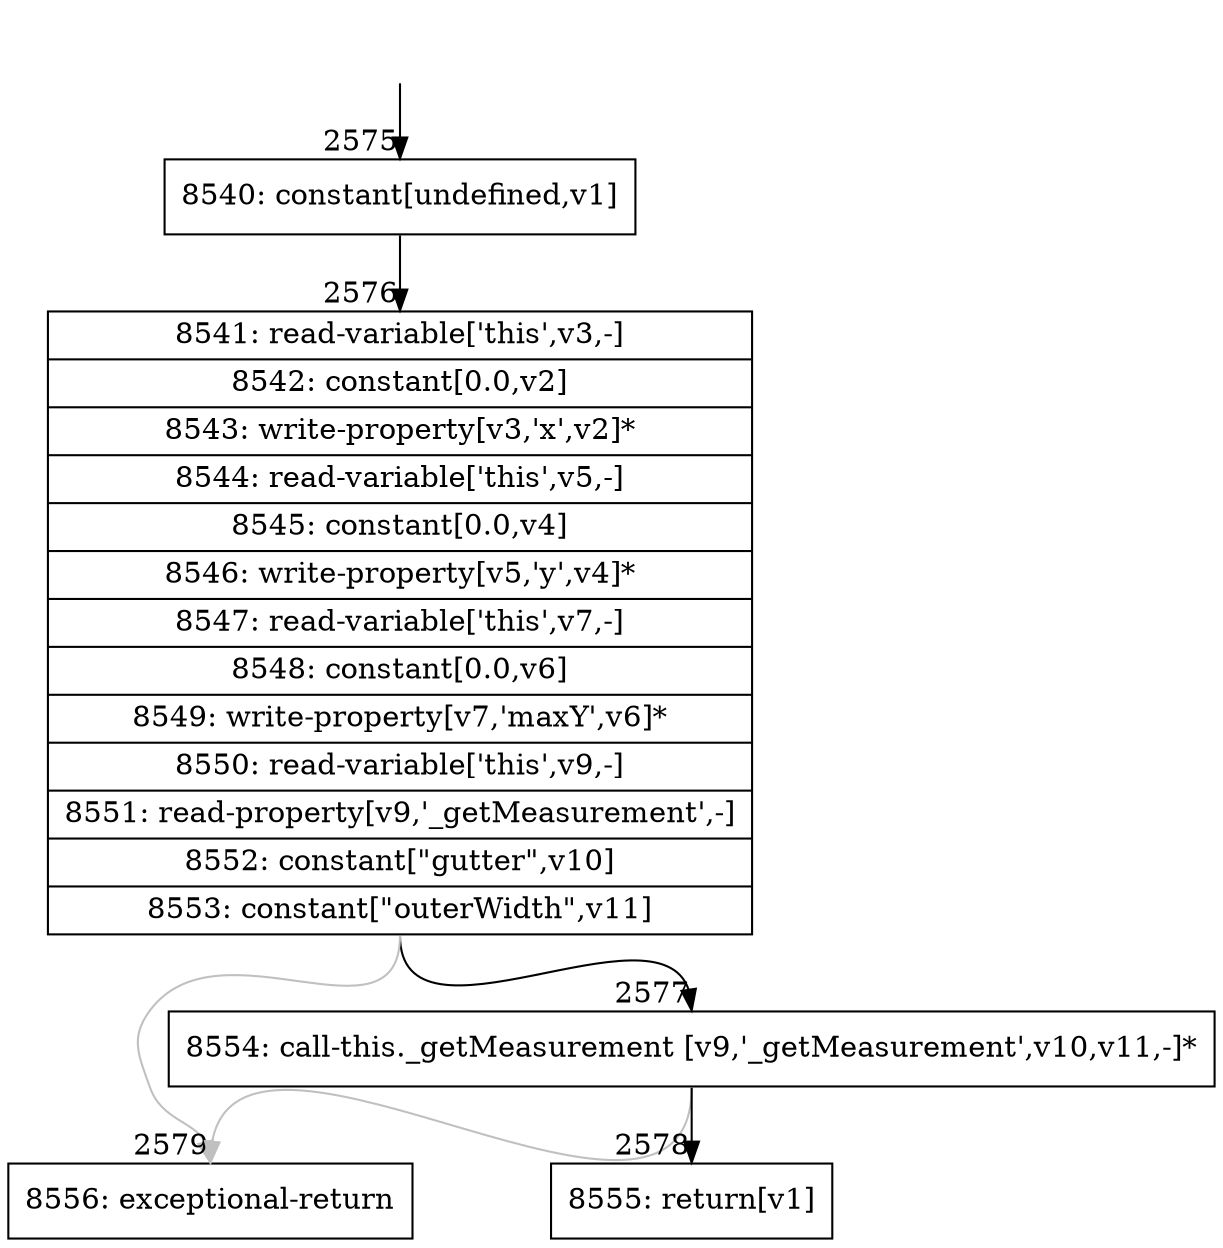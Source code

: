 digraph {
rankdir="TD"
BB_entry236[shape=none,label=""];
BB_entry236 -> BB2575 [tailport=s, headport=n, headlabel="    2575"]
BB2575 [shape=record label="{8540: constant[undefined,v1]}" ] 
BB2575 -> BB2576 [tailport=s, headport=n, headlabel="      2576"]
BB2576 [shape=record label="{8541: read-variable['this',v3,-]|8542: constant[0.0,v2]|8543: write-property[v3,'x',v2]*|8544: read-variable['this',v5,-]|8545: constant[0.0,v4]|8546: write-property[v5,'y',v4]*|8547: read-variable['this',v7,-]|8548: constant[0.0,v6]|8549: write-property[v7,'maxY',v6]*|8550: read-variable['this',v9,-]|8551: read-property[v9,'_getMeasurement',-]|8552: constant[\"gutter\",v10]|8553: constant[\"outerWidth\",v11]}" ] 
BB2576 -> BB2577 [tailport=s, headport=n, headlabel="      2577"]
BB2576 -> BB2579 [tailport=s, headport=n, color=gray, headlabel="      2579"]
BB2577 [shape=record label="{8554: call-this._getMeasurement [v9,'_getMeasurement',v10,v11,-]*}" ] 
BB2577 -> BB2578 [tailport=s, headport=n, headlabel="      2578"]
BB2577 -> BB2579 [tailport=s, headport=n, color=gray]
BB2578 [shape=record label="{8555: return[v1]}" ] 
BB2579 [shape=record label="{8556: exceptional-return}" ] 
//#$~ 3545
}
